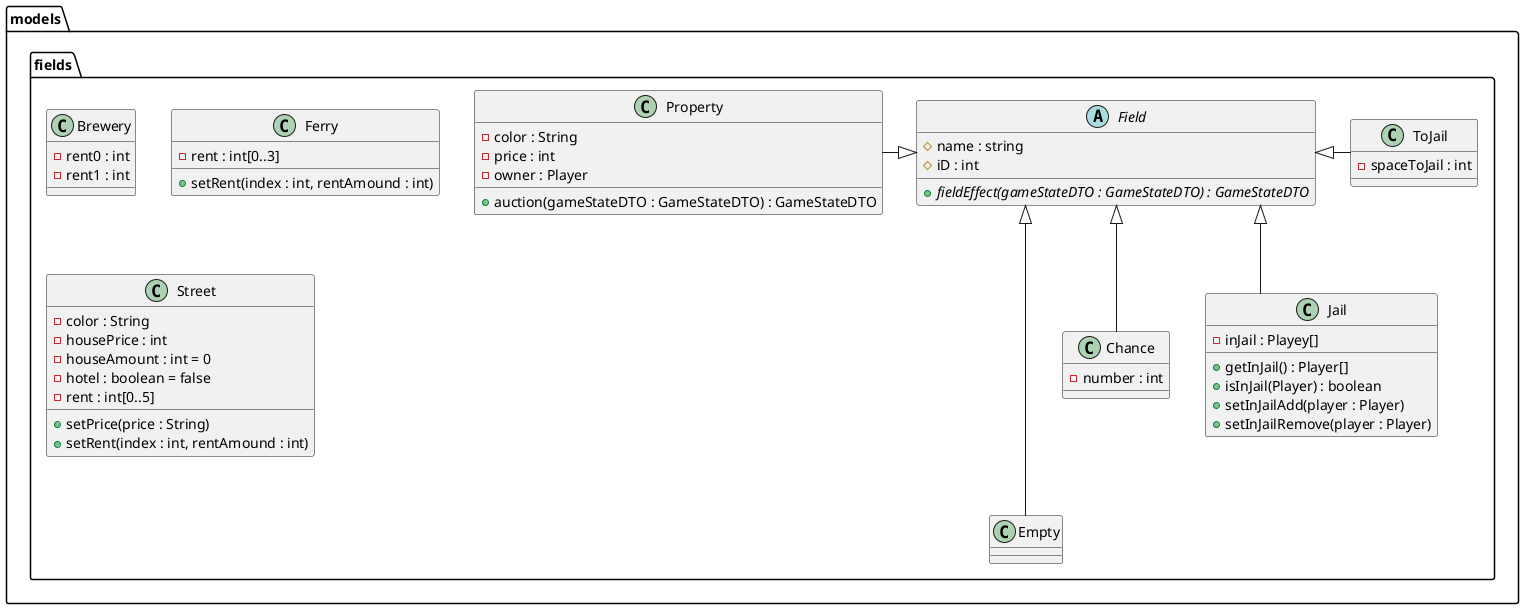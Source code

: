 @startuml
'https://plantuml.com/class-diagram
skinparam linetype ortho

package models.fields {
abstract Field {
 # name : string
 # iD : int
 + {abstract} fieldEffect(gameStateDTO : GameStateDTO) : GameStateDTO
}

class Property {
 - color : String
 - price : int
 - owner : Player
 + auction(gameStateDTO : GameStateDTO) : GameStateDTO
}
class Brewery {
 - rent0 : int
 - rent1 : int
}
class Ferry {
    - rent : int[0..3]

    + setRent(index : int, rentAmound : int)
}
class Street {
    - color : String
    - housePrice : int
    - houseAmount : int = 0
    - hotel : boolean = false
    - rent : int[0..5]

    + setPrice(price : String)
    + setRent(index : int, rentAmound : int)
}
class Empty{

}

class Chance {
- number : int
}

class Jail {
 - inJail : Playey[]
 + getInJail() : Player[]
 + isInJail(Player) : boolean
 + setInJailAdd(player : Player)
 + setInJailRemove(player : Player)
}

class ToJail {
 -spaceToJail : int
}



Field <|-left- Property
Field <|--- Empty
Field <|-- Chance
Field <|-- Jail
Field <|-right- ToJail
}
@enduml